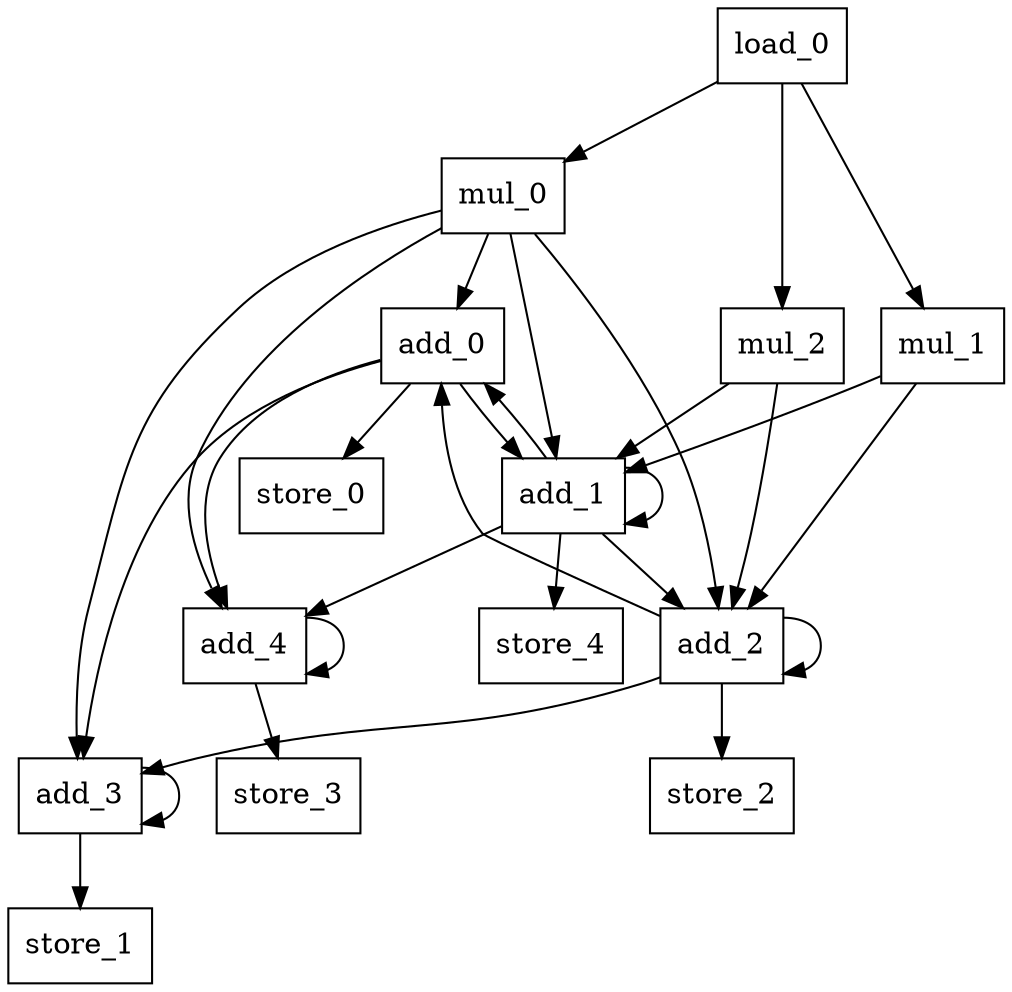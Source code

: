 digraph G{
	add_0[label="add_0";shape=rectangle];
	add_1[label="add_1";shape=rectangle];
	add_2[label="add_2";shape=rectangle];
	add_3[label="add_3";shape=rectangle];
	add_4[label="add_4";shape=rectangle];
	mul_0[label="mul_0";shape=rectangle];
	mul_1[label="mul_1";shape=rectangle];
	mul_2[label="mul_2";shape=rectangle];
	load_0[label="load_0";shape=rectangle];
	store_0[label="store_0";shape=rectangle];
	store_1[label="store_1";shape=rectangle];
	store_2[label="store_2";shape=rectangle];
	store_3[label="store_3";shape=rectangle];
	store_4[label="store_4";shape=rectangle];
add_0->add_1;
add_0->add_3;
add_0->add_4;
add_0->store_0;
add_1->add_0;
add_1->add_1;
add_1->add_2;
add_1->add_4;
add_1->store_4;
add_2->add_0;
add_2->add_2;
add_2->add_3;
add_2->store_2;
add_3->add_3;
add_3->store_1;
add_4->add_4;
add_4->store_3;
load_0->mul_0;
load_0->mul_1;
load_0->mul_2;
mul_0->add_0;
mul_0->add_1;
mul_0->add_2;
mul_0->add_3;
mul_0->add_4;
mul_1->add_1;
mul_1->add_2;
mul_2->add_1;
mul_2->add_2;
}

